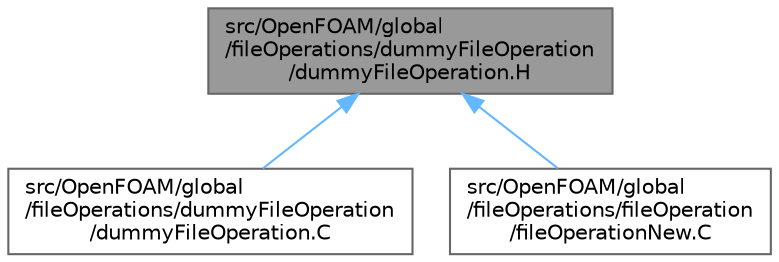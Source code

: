 digraph "src/OpenFOAM/global/fileOperations/dummyFileOperation/dummyFileOperation.H"
{
 // LATEX_PDF_SIZE
  bgcolor="transparent";
  edge [fontname=Helvetica,fontsize=10,labelfontname=Helvetica,labelfontsize=10];
  node [fontname=Helvetica,fontsize=10,shape=box,height=0.2,width=0.4];
  Node1 [id="Node000001",label="src/OpenFOAM/global\l/fileOperations/dummyFileOperation\l/dummyFileOperation.H",height=0.2,width=0.4,color="gray40", fillcolor="grey60", style="filled", fontcolor="black",tooltip=" "];
  Node1 -> Node2 [id="edge1_Node000001_Node000002",dir="back",color="steelblue1",style="solid",tooltip=" "];
  Node2 [id="Node000002",label="src/OpenFOAM/global\l/fileOperations/dummyFileOperation\l/dummyFileOperation.C",height=0.2,width=0.4,color="grey40", fillcolor="white", style="filled",URL="$dummyFileOperation_8C.html",tooltip=" "];
  Node1 -> Node3 [id="edge2_Node000001_Node000003",dir="back",color="steelblue1",style="solid",tooltip=" "];
  Node3 [id="Node000003",label="src/OpenFOAM/global\l/fileOperations/fileOperation\l/fileOperationNew.C",height=0.2,width=0.4,color="grey40", fillcolor="white", style="filled",URL="$fileOperationNew_8C.html",tooltip=" "];
}
